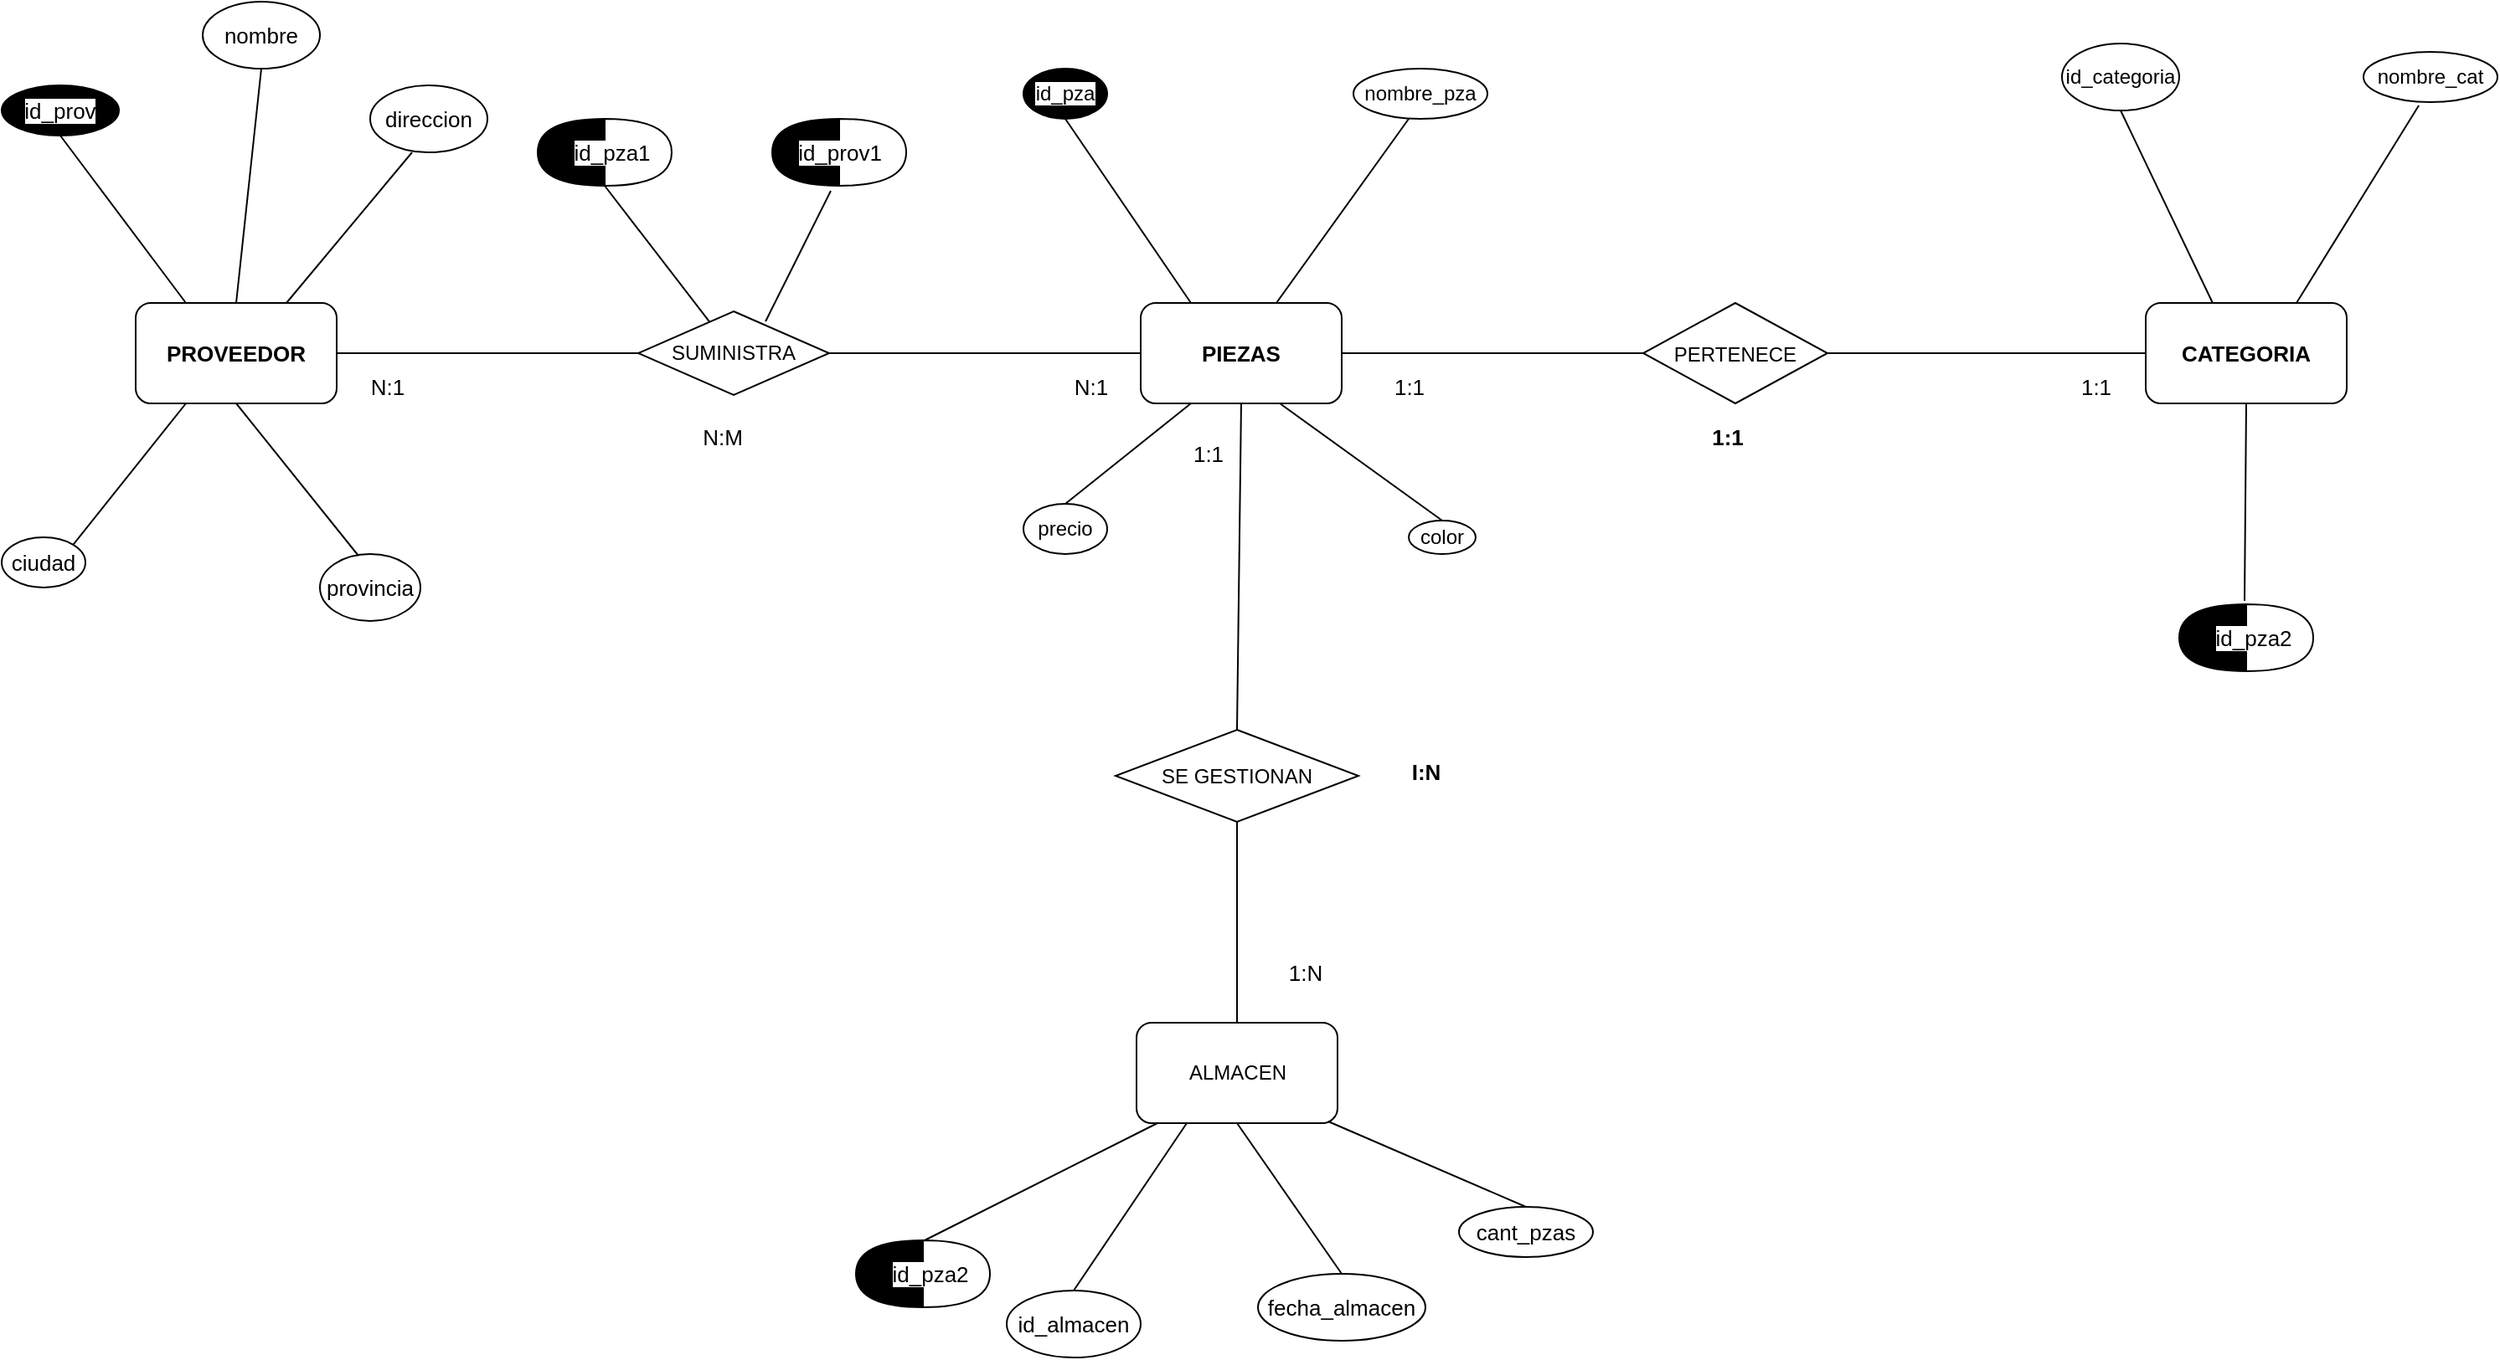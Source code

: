 <mxfile version="20.0.0" type="github">
  <diagram id="onGNe2N5QABZOQGVon4O" name="Page-1">
    <mxGraphModel dx="1666" dy="769" grid="1" gridSize="10" guides="1" tooltips="1" connect="1" arrows="1" fold="1" page="1" pageScale="1" pageWidth="827" pageHeight="1169" math="0" shadow="0">
      <root>
        <mxCell id="0" />
        <mxCell id="1" parent="0" />
        <mxCell id="0aEb3YmSwr652AaN7Rzq-1" value="&lt;b&gt;&lt;font style=&quot;font-size: 13px;&quot;&gt;PROVEEDOR&lt;/font&gt;&lt;/b&gt;" style="rounded=1;whiteSpace=wrap;html=1;" parent="1" vertex="1">
          <mxGeometry x="100" y="250" width="120" height="60" as="geometry" />
        </mxCell>
        <mxCell id="0aEb3YmSwr652AaN7Rzq-2" value="SUMINISTRA" style="rhombus;whiteSpace=wrap;html=1;" parent="1" vertex="1">
          <mxGeometry x="400" y="255" width="114" height="50" as="geometry" />
        </mxCell>
        <mxCell id="0aEb3YmSwr652AaN7Rzq-3" value="&lt;font style=&quot;font-size: 13px;&quot;&gt;&lt;b&gt;PIEZAS&lt;/b&gt;&lt;/font&gt;" style="rounded=1;whiteSpace=wrap;html=1;" parent="1" vertex="1">
          <mxGeometry x="700" y="250" width="120" height="60" as="geometry" />
        </mxCell>
        <mxCell id="0aEb3YmSwr652AaN7Rzq-4" value="" style="endArrow=none;html=1;rounded=0;fontSize=13;exitX=1;exitY=0.5;exitDx=0;exitDy=0;entryX=0;entryY=0.5;entryDx=0;entryDy=0;" parent="1" source="0aEb3YmSwr652AaN7Rzq-1" target="0aEb3YmSwr652AaN7Rzq-2" edge="1">
          <mxGeometry width="50" height="50" relative="1" as="geometry">
            <mxPoint x="390" y="450" as="sourcePoint" />
            <mxPoint x="440" y="400" as="targetPoint" />
          </mxGeometry>
        </mxCell>
        <mxCell id="0aEb3YmSwr652AaN7Rzq-5" value="" style="endArrow=none;html=1;rounded=0;fontSize=13;entryX=0;entryY=0.5;entryDx=0;entryDy=0;exitX=1;exitY=0.5;exitDx=0;exitDy=0;" parent="1" source="0aEb3YmSwr652AaN7Rzq-2" target="0aEb3YmSwr652AaN7Rzq-3" edge="1">
          <mxGeometry width="50" height="50" relative="1" as="geometry">
            <mxPoint x="550" y="310" as="sourcePoint" />
            <mxPoint x="570" y="380" as="targetPoint" />
            <Array as="points" />
          </mxGeometry>
        </mxCell>
        <mxCell id="0aEb3YmSwr652AaN7Rzq-6" value="&lt;font style=&quot;font-size: 12px;&quot;&gt;PERTENECE&lt;/font&gt;" style="rhombus;whiteSpace=wrap;html=1;fontSize=13;" parent="1" vertex="1">
          <mxGeometry x="1000" y="250" width="110" height="60" as="geometry" />
        </mxCell>
        <mxCell id="0aEb3YmSwr652AaN7Rzq-7" value="&lt;font style=&quot;font-size: 13px;&quot;&gt;&lt;b&gt;CATEGORIA&lt;/b&gt;&lt;/font&gt;" style="rounded=1;whiteSpace=wrap;html=1;fontSize=12;" parent="1" vertex="1">
          <mxGeometry x="1300" y="250" width="120" height="60" as="geometry" />
        </mxCell>
        <mxCell id="0aEb3YmSwr652AaN7Rzq-8" value="" style="endArrow=none;html=1;rounded=0;fontSize=13;exitX=1;exitY=0.5;exitDx=0;exitDy=0;entryX=0;entryY=0.5;entryDx=0;entryDy=0;" parent="1" source="0aEb3YmSwr652AaN7Rzq-3" target="0aEb3YmSwr652AaN7Rzq-6" edge="1">
          <mxGeometry width="50" height="50" relative="1" as="geometry">
            <mxPoint x="890" y="360" as="sourcePoint" />
            <mxPoint x="940" y="310" as="targetPoint" />
          </mxGeometry>
        </mxCell>
        <mxCell id="0aEb3YmSwr652AaN7Rzq-9" value="" style="endArrow=none;html=1;rounded=0;fontSize=13;exitX=1;exitY=0.5;exitDx=0;exitDy=0;entryX=0;entryY=0.5;entryDx=0;entryDy=0;" parent="1" source="0aEb3YmSwr652AaN7Rzq-6" target="0aEb3YmSwr652AaN7Rzq-7" edge="1">
          <mxGeometry width="50" height="50" relative="1" as="geometry">
            <mxPoint x="1200" y="310" as="sourcePoint" />
            <mxPoint x="1250" y="260" as="targetPoint" />
          </mxGeometry>
        </mxCell>
        <mxCell id="0aEb3YmSwr652AaN7Rzq-10" value="&lt;span style=&quot;background-color: rgb(255, 255, 255);&quot;&gt;id_prov&lt;/span&gt;" style="ellipse;whiteSpace=wrap;html=1;fontSize=13;fillColor=#000000;" parent="1" vertex="1">
          <mxGeometry x="20" y="120" width="70" height="30" as="geometry" />
        </mxCell>
        <mxCell id="0aEb3YmSwr652AaN7Rzq-11" value="nombre" style="ellipse;whiteSpace=wrap;html=1;fontSize=13;" parent="1" vertex="1">
          <mxGeometry x="140" y="70" width="70" height="40" as="geometry" />
        </mxCell>
        <mxCell id="0aEb3YmSwr652AaN7Rzq-12" value="direccion" style="ellipse;whiteSpace=wrap;html=1;fontSize=13;" parent="1" vertex="1">
          <mxGeometry x="240" y="120" width="70" height="40" as="geometry" />
        </mxCell>
        <mxCell id="0aEb3YmSwr652AaN7Rzq-13" value="ciudad" style="ellipse;whiteSpace=wrap;html=1;fontSize=13;" parent="1" vertex="1">
          <mxGeometry x="20" y="390" width="50" height="30" as="geometry" />
        </mxCell>
        <mxCell id="0aEb3YmSwr652AaN7Rzq-15" value="provincia" style="ellipse;whiteSpace=wrap;html=1;fontSize=13;" parent="1" vertex="1">
          <mxGeometry x="210" y="400" width="60" height="40" as="geometry" />
        </mxCell>
        <mxCell id="0aEb3YmSwr652AaN7Rzq-19" value="" style="endArrow=none;html=1;rounded=0;fontSize=13;entryX=0.5;entryY=1;entryDx=0;entryDy=0;exitX=0.25;exitY=0;exitDx=0;exitDy=0;" parent="1" source="0aEb3YmSwr652AaN7Rzq-1" target="0aEb3YmSwr652AaN7Rzq-10" edge="1">
          <mxGeometry width="50" height="50" relative="1" as="geometry">
            <mxPoint x="290" y="410" as="sourcePoint" />
            <mxPoint x="340" y="360" as="targetPoint" />
          </mxGeometry>
        </mxCell>
        <mxCell id="0aEb3YmSwr652AaN7Rzq-20" value="" style="endArrow=none;html=1;rounded=0;fontSize=13;entryX=0.5;entryY=1;entryDx=0;entryDy=0;exitX=0.5;exitY=0;exitDx=0;exitDy=0;" parent="1" source="0aEb3YmSwr652AaN7Rzq-1" target="0aEb3YmSwr652AaN7Rzq-11" edge="1">
          <mxGeometry width="50" height="50" relative="1" as="geometry">
            <mxPoint x="150" y="190" as="sourcePoint" />
            <mxPoint x="200" y="140" as="targetPoint" />
          </mxGeometry>
        </mxCell>
        <mxCell id="0aEb3YmSwr652AaN7Rzq-21" value="" style="endArrow=none;html=1;rounded=0;fontSize=13;exitX=1;exitY=0;exitDx=0;exitDy=0;entryX=0.25;entryY=1;entryDx=0;entryDy=0;" parent="1" source="0aEb3YmSwr652AaN7Rzq-13" target="0aEb3YmSwr652AaN7Rzq-1" edge="1">
          <mxGeometry width="50" height="50" relative="1" as="geometry">
            <mxPoint x="80" y="380" as="sourcePoint" />
            <mxPoint x="130" y="330" as="targetPoint" />
          </mxGeometry>
        </mxCell>
        <mxCell id="0aEb3YmSwr652AaN7Rzq-22" value="" style="endArrow=none;html=1;rounded=0;fontSize=13;exitX=0.383;exitY=0.025;exitDx=0;exitDy=0;exitPerimeter=0;entryX=0.5;entryY=1;entryDx=0;entryDy=0;" parent="1" source="0aEb3YmSwr652AaN7Rzq-15" target="0aEb3YmSwr652AaN7Rzq-1" edge="1">
          <mxGeometry width="50" height="50" relative="1" as="geometry">
            <mxPoint x="160" y="370" as="sourcePoint" />
            <mxPoint x="210" y="320" as="targetPoint" />
          </mxGeometry>
        </mxCell>
        <mxCell id="0aEb3YmSwr652AaN7Rzq-25" value="" style="endArrow=none;html=1;rounded=0;fontSize=13;exitX=0.75;exitY=0;exitDx=0;exitDy=0;" parent="1" source="0aEb3YmSwr652AaN7Rzq-1" edge="1">
          <mxGeometry width="50" height="50" relative="1" as="geometry">
            <mxPoint x="215" y="210" as="sourcePoint" />
            <mxPoint x="265" y="160" as="targetPoint" />
          </mxGeometry>
        </mxCell>
        <mxCell id="0aEb3YmSwr652AaN7Rzq-26" value="" style="shape=or;whiteSpace=wrap;html=1;fontSize=13;" parent="1" vertex="1">
          <mxGeometry x="380" y="140" width="40" height="40" as="geometry" />
        </mxCell>
        <mxCell id="0aEb3YmSwr652AaN7Rzq-27" value="" style="shape=or;whiteSpace=wrap;html=1;fontSize=13;rotation=-180;fillColor=#000000;" parent="1" vertex="1">
          <mxGeometry x="340" y="140" width="40" height="40" as="geometry" />
        </mxCell>
        <mxCell id="0aEb3YmSwr652AaN7Rzq-28" value="" style="shape=or;whiteSpace=wrap;html=1;fontSize=13;" parent="1" vertex="1">
          <mxGeometry x="520" y="140" width="40" height="40" as="geometry" />
        </mxCell>
        <mxCell id="0aEb3YmSwr652AaN7Rzq-29" value="" style="shape=or;whiteSpace=wrap;html=1;fontSize=13;rotation=-180;fillColor=#000000;" parent="1" vertex="1">
          <mxGeometry x="480" y="140" width="40" height="40" as="geometry" />
        </mxCell>
        <mxCell id="0aEb3YmSwr652AaN7Rzq-30" value="&lt;span style=&quot;background-color: rgb(255, 255, 255);&quot;&gt;id_pza1&lt;/span&gt;" style="text;html=1;align=center;verticalAlign=middle;resizable=0;points=[];autosize=1;strokeColor=none;fillColor=none;fontSize=13;" parent="1" vertex="1">
          <mxGeometry x="354" y="150" width="60" height="20" as="geometry" />
        </mxCell>
        <mxCell id="0aEb3YmSwr652AaN7Rzq-31" value="&lt;span style=&quot;background-color: rgb(255, 255, 255);&quot;&gt;id_prov1&lt;/span&gt;" style="text;html=1;align=center;verticalAlign=middle;resizable=0;points=[];autosize=1;strokeColor=none;fillColor=none;fontSize=13;" parent="1" vertex="1">
          <mxGeometry x="485" y="150" width="70" height="20" as="geometry" />
        </mxCell>
        <mxCell id="0aEb3YmSwr652AaN7Rzq-32" value="" style="endArrow=none;html=1;rounded=0;fontSize=13;fontColor=#000000;entryX=0;entryY=1;entryDx=0;entryDy=0;entryPerimeter=0;" parent="1" source="0aEb3YmSwr652AaN7Rzq-2" target="0aEb3YmSwr652AaN7Rzq-26" edge="1">
          <mxGeometry width="50" height="50" relative="1" as="geometry">
            <mxPoint x="370" y="240" as="sourcePoint" />
            <mxPoint x="420" y="190" as="targetPoint" />
          </mxGeometry>
        </mxCell>
        <mxCell id="0aEb3YmSwr652AaN7Rzq-33" value="" style="endArrow=none;html=1;rounded=0;fontSize=13;fontColor=#000000;entryX=0.125;entryY=-0.075;entryDx=0;entryDy=0;entryPerimeter=0;exitX=0.667;exitY=0.12;exitDx=0;exitDy=0;exitPerimeter=0;" parent="1" source="0aEb3YmSwr652AaN7Rzq-2" target="0aEb3YmSwr652AaN7Rzq-29" edge="1">
          <mxGeometry width="50" height="50" relative="1" as="geometry">
            <mxPoint x="490" y="240" as="sourcePoint" />
            <mxPoint x="540" y="190" as="targetPoint" />
          </mxGeometry>
        </mxCell>
        <mxCell id="0aEb3YmSwr652AaN7Rzq-34" value="N:M" style="text;html=1;align=center;verticalAlign=middle;resizable=0;points=[];autosize=1;strokeColor=none;fillColor=none;fontSize=13;fontColor=#000000;" parent="1" vertex="1">
          <mxGeometry x="430" y="320" width="40" height="20" as="geometry" />
        </mxCell>
        <mxCell id="hrwHF5N-vAE4Q8-NuIN8-1" value="&lt;span style=&quot;background-color: rgb(255, 255, 255);&quot;&gt;id_pza&lt;/span&gt;" style="ellipse;whiteSpace=wrap;html=1;fillColor=#000000;" vertex="1" parent="1">
          <mxGeometry x="630" y="110" width="50" height="30" as="geometry" />
        </mxCell>
        <mxCell id="hrwHF5N-vAE4Q8-NuIN8-2" value="nombre_pza" style="ellipse;whiteSpace=wrap;html=1;" vertex="1" parent="1">
          <mxGeometry x="827" y="110" width="80" height="30" as="geometry" />
        </mxCell>
        <mxCell id="hrwHF5N-vAE4Q8-NuIN8-3" value="color" style="ellipse;whiteSpace=wrap;html=1;" vertex="1" parent="1">
          <mxGeometry x="860" y="380" width="40" height="20" as="geometry" />
        </mxCell>
        <mxCell id="hrwHF5N-vAE4Q8-NuIN8-5" value="precio" style="ellipse;whiteSpace=wrap;html=1;" vertex="1" parent="1">
          <mxGeometry x="630" y="370" width="50" height="30" as="geometry" />
        </mxCell>
        <mxCell id="hrwHF5N-vAE4Q8-NuIN8-8" value="" style="endArrow=none;html=1;rounded=0;exitX=0.5;exitY=1;exitDx=0;exitDy=0;entryX=0.25;entryY=0;entryDx=0;entryDy=0;" edge="1" parent="1" source="hrwHF5N-vAE4Q8-NuIN8-1" target="0aEb3YmSwr652AaN7Rzq-3">
          <mxGeometry width="50" height="50" relative="1" as="geometry">
            <mxPoint x="680" y="210" as="sourcePoint" />
            <mxPoint x="730" y="160" as="targetPoint" />
          </mxGeometry>
        </mxCell>
        <mxCell id="hrwHF5N-vAE4Q8-NuIN8-9" value="" style="endArrow=none;html=1;rounded=0;exitX=0.5;exitY=1;exitDx=0;exitDy=0;entryX=0.675;entryY=0;entryDx=0;entryDy=0;entryPerimeter=0;" edge="1" parent="1" target="0aEb3YmSwr652AaN7Rzq-3">
          <mxGeometry width="50" height="50" relative="1" as="geometry">
            <mxPoint x="860" y="140" as="sourcePoint" />
            <mxPoint x="935" y="250" as="targetPoint" />
          </mxGeometry>
        </mxCell>
        <mxCell id="hrwHF5N-vAE4Q8-NuIN8-10" value="" style="endArrow=none;html=1;rounded=0;entryX=0.25;entryY=1;entryDx=0;entryDy=0;exitX=0.5;exitY=0;exitDx=0;exitDy=0;" edge="1" parent="1" source="hrwHF5N-vAE4Q8-NuIN8-5" target="0aEb3YmSwr652AaN7Rzq-3">
          <mxGeometry width="50" height="50" relative="1" as="geometry">
            <mxPoint x="670" y="370" as="sourcePoint" />
            <mxPoint x="720" y="320" as="targetPoint" />
          </mxGeometry>
        </mxCell>
        <mxCell id="hrwHF5N-vAE4Q8-NuIN8-11" value="" style="endArrow=none;html=1;rounded=0;entryX=0.692;entryY=1;entryDx=0;entryDy=0;exitX=0.5;exitY=0;exitDx=0;exitDy=0;entryPerimeter=0;" edge="1" parent="1" source="hrwHF5N-vAE4Q8-NuIN8-3" target="0aEb3YmSwr652AaN7Rzq-3">
          <mxGeometry width="50" height="50" relative="1" as="geometry">
            <mxPoint x="665" y="380" as="sourcePoint" />
            <mxPoint x="740" y="320" as="targetPoint" />
          </mxGeometry>
        </mxCell>
        <mxCell id="hrwHF5N-vAE4Q8-NuIN8-12" value="nombre_cat" style="ellipse;whiteSpace=wrap;html=1;" vertex="1" parent="1">
          <mxGeometry x="1430" y="100" width="80" height="30" as="geometry" />
        </mxCell>
        <mxCell id="hrwHF5N-vAE4Q8-NuIN8-13" value="id_categoria" style="ellipse;whiteSpace=wrap;html=1;" vertex="1" parent="1">
          <mxGeometry x="1250" y="95" width="70" height="40" as="geometry" />
        </mxCell>
        <mxCell id="hrwHF5N-vAE4Q8-NuIN8-14" value="SE GESTIONAN" style="rhombus;whiteSpace=wrap;html=1;" vertex="1" parent="1">
          <mxGeometry x="685" y="505" width="145" height="55" as="geometry" />
        </mxCell>
        <mxCell id="hrwHF5N-vAE4Q8-NuIN8-15" value="ALMACEN" style="rounded=1;whiteSpace=wrap;html=1;" vertex="1" parent="1">
          <mxGeometry x="697.5" y="680" width="120" height="60" as="geometry" />
        </mxCell>
        <mxCell id="hrwHF5N-vAE4Q8-NuIN8-16" value="" style="endArrow=none;html=1;rounded=0;entryX=0.5;entryY=1;entryDx=0;entryDy=0;exitX=0.5;exitY=0;exitDx=0;exitDy=0;" edge="1" parent="1" source="hrwHF5N-vAE4Q8-NuIN8-14" target="0aEb3YmSwr652AaN7Rzq-3">
          <mxGeometry width="50" height="50" relative="1" as="geometry">
            <mxPoint x="740" y="450" as="sourcePoint" />
            <mxPoint x="790" y="400" as="targetPoint" />
          </mxGeometry>
        </mxCell>
        <mxCell id="hrwHF5N-vAE4Q8-NuIN8-17" value="" style="endArrow=none;html=1;rounded=0;entryX=0.5;entryY=1;entryDx=0;entryDy=0;exitX=0.5;exitY=0;exitDx=0;exitDy=0;" edge="1" parent="1" source="hrwHF5N-vAE4Q8-NuIN8-15" target="hrwHF5N-vAE4Q8-NuIN8-14">
          <mxGeometry width="50" height="50" relative="1" as="geometry">
            <mxPoint x="730" y="650" as="sourcePoint" />
            <mxPoint x="780" y="600" as="targetPoint" />
          </mxGeometry>
        </mxCell>
        <mxCell id="hrwHF5N-vAE4Q8-NuIN8-18" value="&lt;b&gt;&lt;font style=&quot;font-size: 13px;&quot;&gt;I:N&lt;/font&gt;&lt;/b&gt;" style="text;html=1;align=center;verticalAlign=middle;resizable=0;points=[];autosize=1;strokeColor=none;fillColor=none;" vertex="1" parent="1">
          <mxGeometry x="855" y="520" width="30" height="20" as="geometry" />
        </mxCell>
        <mxCell id="hrwHF5N-vAE4Q8-NuIN8-20" value="" style="shape=or;whiteSpace=wrap;html=1;fontSize=13;" vertex="1" parent="1">
          <mxGeometry x="570" y="810" width="40" height="40" as="geometry" />
        </mxCell>
        <mxCell id="hrwHF5N-vAE4Q8-NuIN8-21" value="" style="shape=or;whiteSpace=wrap;html=1;fontSize=13;rotation=-180;fillColor=#000000;" vertex="1" parent="1">
          <mxGeometry x="530" y="810" width="40" height="40" as="geometry" />
        </mxCell>
        <mxCell id="hrwHF5N-vAE4Q8-NuIN8-22" value="&lt;span style=&quot;background-color: rgb(255, 255, 255);&quot;&gt;id_pza2&lt;/span&gt;" style="text;html=1;align=center;verticalAlign=middle;resizable=0;points=[];autosize=1;strokeColor=none;fillColor=none;fontSize=13;" vertex="1" parent="1">
          <mxGeometry x="544" y="820" width="60" height="20" as="geometry" />
        </mxCell>
        <mxCell id="hrwHF5N-vAE4Q8-NuIN8-23" value="&lt;span style=&quot;background-color: rgb(255, 255, 255);&quot;&gt;id_almacen&lt;/span&gt;" style="ellipse;whiteSpace=wrap;html=1;fontSize=13;" vertex="1" parent="1">
          <mxGeometry x="620" y="840" width="80" height="40" as="geometry" />
        </mxCell>
        <mxCell id="hrwHF5N-vAE4Q8-NuIN8-24" value="fecha_almacen" style="ellipse;whiteSpace=wrap;html=1;fontSize=13;" vertex="1" parent="1">
          <mxGeometry x="770" y="830" width="100" height="40" as="geometry" />
        </mxCell>
        <mxCell id="hrwHF5N-vAE4Q8-NuIN8-25" value="cant_pzas" style="ellipse;whiteSpace=wrap;html=1;fontSize=13;" vertex="1" parent="1">
          <mxGeometry x="890" y="790" width="80" height="30" as="geometry" />
        </mxCell>
        <mxCell id="hrwHF5N-vAE4Q8-NuIN8-26" value="" style="endArrow=none;html=1;rounded=0;fontSize=13;exitX=0.025;exitY=0;exitDx=0;exitDy=0;exitPerimeter=0;" edge="1" parent="1" source="hrwHF5N-vAE4Q8-NuIN8-20">
          <mxGeometry width="50" height="50" relative="1" as="geometry">
            <mxPoint x="620" y="790" as="sourcePoint" />
            <mxPoint x="710" y="740" as="targetPoint" />
          </mxGeometry>
        </mxCell>
        <mxCell id="hrwHF5N-vAE4Q8-NuIN8-27" value="" style="endArrow=none;html=1;rounded=0;fontSize=13;exitX=0.5;exitY=0;exitDx=0;exitDy=0;entryX=0.25;entryY=1;entryDx=0;entryDy=0;" edge="1" parent="1" source="hrwHF5N-vAE4Q8-NuIN8-23" target="hrwHF5N-vAE4Q8-NuIN8-15">
          <mxGeometry width="50" height="50" relative="1" as="geometry">
            <mxPoint x="720" y="650" as="sourcePoint" />
            <mxPoint x="770" y="600" as="targetPoint" />
          </mxGeometry>
        </mxCell>
        <mxCell id="hrwHF5N-vAE4Q8-NuIN8-29" value="" style="endArrow=none;html=1;rounded=0;fontSize=13;entryX=0.5;entryY=1;entryDx=0;entryDy=0;exitX=0.5;exitY=0;exitDx=0;exitDy=0;" edge="1" parent="1" source="hrwHF5N-vAE4Q8-NuIN8-24" target="hrwHF5N-vAE4Q8-NuIN8-15">
          <mxGeometry width="50" height="50" relative="1" as="geometry">
            <mxPoint x="770" y="800" as="sourcePoint" />
            <mxPoint x="820" y="750" as="targetPoint" />
          </mxGeometry>
        </mxCell>
        <mxCell id="hrwHF5N-vAE4Q8-NuIN8-30" value="" style="endArrow=none;html=1;rounded=0;fontSize=13;entryX=0.954;entryY=0.983;entryDx=0;entryDy=0;entryPerimeter=0;exitX=0.5;exitY=0;exitDx=0;exitDy=0;" edge="1" parent="1" source="hrwHF5N-vAE4Q8-NuIN8-25" target="hrwHF5N-vAE4Q8-NuIN8-15">
          <mxGeometry width="50" height="50" relative="1" as="geometry">
            <mxPoint x="890" y="760" as="sourcePoint" />
            <mxPoint x="940" y="710" as="targetPoint" />
          </mxGeometry>
        </mxCell>
        <mxCell id="hrwHF5N-vAE4Q8-NuIN8-31" value="1:1" style="text;html=1;align=center;verticalAlign=middle;resizable=0;points=[];autosize=1;strokeColor=none;fillColor=none;fontSize=13;" vertex="1" parent="1">
          <mxGeometry x="725" y="330" width="30" height="20" as="geometry" />
        </mxCell>
        <mxCell id="hrwHF5N-vAE4Q8-NuIN8-32" value="1:N" style="text;html=1;align=center;verticalAlign=middle;resizable=0;points=[];autosize=1;strokeColor=none;fillColor=none;fontSize=13;" vertex="1" parent="1">
          <mxGeometry x="777.5" y="640" width="40" height="20" as="geometry" />
        </mxCell>
        <mxCell id="hrwHF5N-vAE4Q8-NuIN8-33" value="&lt;b&gt;&lt;font style=&quot;font-size: 13px;&quot;&gt;1:1&lt;/font&gt;&lt;/b&gt;" style="text;html=1;align=center;verticalAlign=middle;resizable=0;points=[];autosize=1;strokeColor=none;fillColor=none;fontSize=13;" vertex="1" parent="1">
          <mxGeometry x="1035" y="320" width="30" height="20" as="geometry" />
        </mxCell>
        <mxCell id="hrwHF5N-vAE4Q8-NuIN8-34" value="" style="shape=or;whiteSpace=wrap;html=1;fontSize=13;" vertex="1" parent="1">
          <mxGeometry x="1360" y="430" width="40" height="40" as="geometry" />
        </mxCell>
        <mxCell id="hrwHF5N-vAE4Q8-NuIN8-35" value="" style="shape=or;whiteSpace=wrap;html=1;fontSize=13;rotation=-180;fillColor=#000000;" vertex="1" parent="1">
          <mxGeometry x="1320" y="430" width="40" height="40" as="geometry" />
        </mxCell>
        <mxCell id="hrwHF5N-vAE4Q8-NuIN8-36" value="&lt;span style=&quot;background-color: rgb(255, 255, 255);&quot;&gt;id_pza2&lt;/span&gt;" style="text;html=1;align=center;verticalAlign=middle;resizable=0;points=[];autosize=1;strokeColor=none;fillColor=none;fontSize=13;" vertex="1" parent="1">
          <mxGeometry x="1334" y="440" width="60" height="20" as="geometry" />
        </mxCell>
        <mxCell id="hrwHF5N-vAE4Q8-NuIN8-37" value="" style="endArrow=none;html=1;rounded=0;fontSize=13;entryX=0.5;entryY=1;entryDx=0;entryDy=0;exitX=0.025;exitY=1.05;exitDx=0;exitDy=0;exitPerimeter=0;" edge="1" parent="1" source="hrwHF5N-vAE4Q8-NuIN8-35" target="0aEb3YmSwr652AaN7Rzq-7">
          <mxGeometry width="50" height="50" relative="1" as="geometry">
            <mxPoint x="1340" y="390" as="sourcePoint" />
            <mxPoint x="1390" y="340" as="targetPoint" />
          </mxGeometry>
        </mxCell>
        <mxCell id="hrwHF5N-vAE4Q8-NuIN8-38" value="" style="endArrow=none;html=1;rounded=0;fontSize=13;entryX=0.5;entryY=1;entryDx=0;entryDy=0;exitX=0.333;exitY=0;exitDx=0;exitDy=0;exitPerimeter=0;" edge="1" parent="1" source="0aEb3YmSwr652AaN7Rzq-7" target="hrwHF5N-vAE4Q8-NuIN8-13">
          <mxGeometry width="50" height="50" relative="1" as="geometry">
            <mxPoint x="1310" y="210" as="sourcePoint" />
            <mxPoint x="1360" y="160" as="targetPoint" />
          </mxGeometry>
        </mxCell>
        <mxCell id="hrwHF5N-vAE4Q8-NuIN8-39" value="" style="endArrow=none;html=1;rounded=0;fontSize=13;entryX=0.413;entryY=1.067;entryDx=0;entryDy=0;entryPerimeter=0;exitX=0.75;exitY=0;exitDx=0;exitDy=0;" edge="1" parent="1" source="0aEb3YmSwr652AaN7Rzq-7" target="hrwHF5N-vAE4Q8-NuIN8-12">
          <mxGeometry width="50" height="50" relative="1" as="geometry">
            <mxPoint x="1410" y="220" as="sourcePoint" />
            <mxPoint x="1460" y="170" as="targetPoint" />
          </mxGeometry>
        </mxCell>
        <mxCell id="hrwHF5N-vAE4Q8-NuIN8-40" value="1:1" style="text;html=1;align=center;verticalAlign=middle;resizable=0;points=[];autosize=1;strokeColor=none;fillColor=none;fontSize=13;" vertex="1" parent="1">
          <mxGeometry x="845" y="290" width="30" height="20" as="geometry" />
        </mxCell>
        <mxCell id="hrwHF5N-vAE4Q8-NuIN8-41" value="1:1" style="text;html=1;align=center;verticalAlign=middle;resizable=0;points=[];autosize=1;strokeColor=none;fillColor=none;fontSize=13;" vertex="1" parent="1">
          <mxGeometry x="1255" y="290" width="30" height="20" as="geometry" />
        </mxCell>
        <mxCell id="hrwHF5N-vAE4Q8-NuIN8-42" value="N:1" style="text;html=1;align=center;verticalAlign=middle;resizable=0;points=[];autosize=1;strokeColor=none;fillColor=none;fontSize=13;" vertex="1" parent="1">
          <mxGeometry x="230" y="290" width="40" height="20" as="geometry" />
        </mxCell>
        <mxCell id="hrwHF5N-vAE4Q8-NuIN8-43" value="N:1" style="text;html=1;align=center;verticalAlign=middle;resizable=0;points=[];autosize=1;strokeColor=none;fillColor=none;fontSize=13;" vertex="1" parent="1">
          <mxGeometry x="650" y="290" width="40" height="20" as="geometry" />
        </mxCell>
      </root>
    </mxGraphModel>
  </diagram>
</mxfile>
